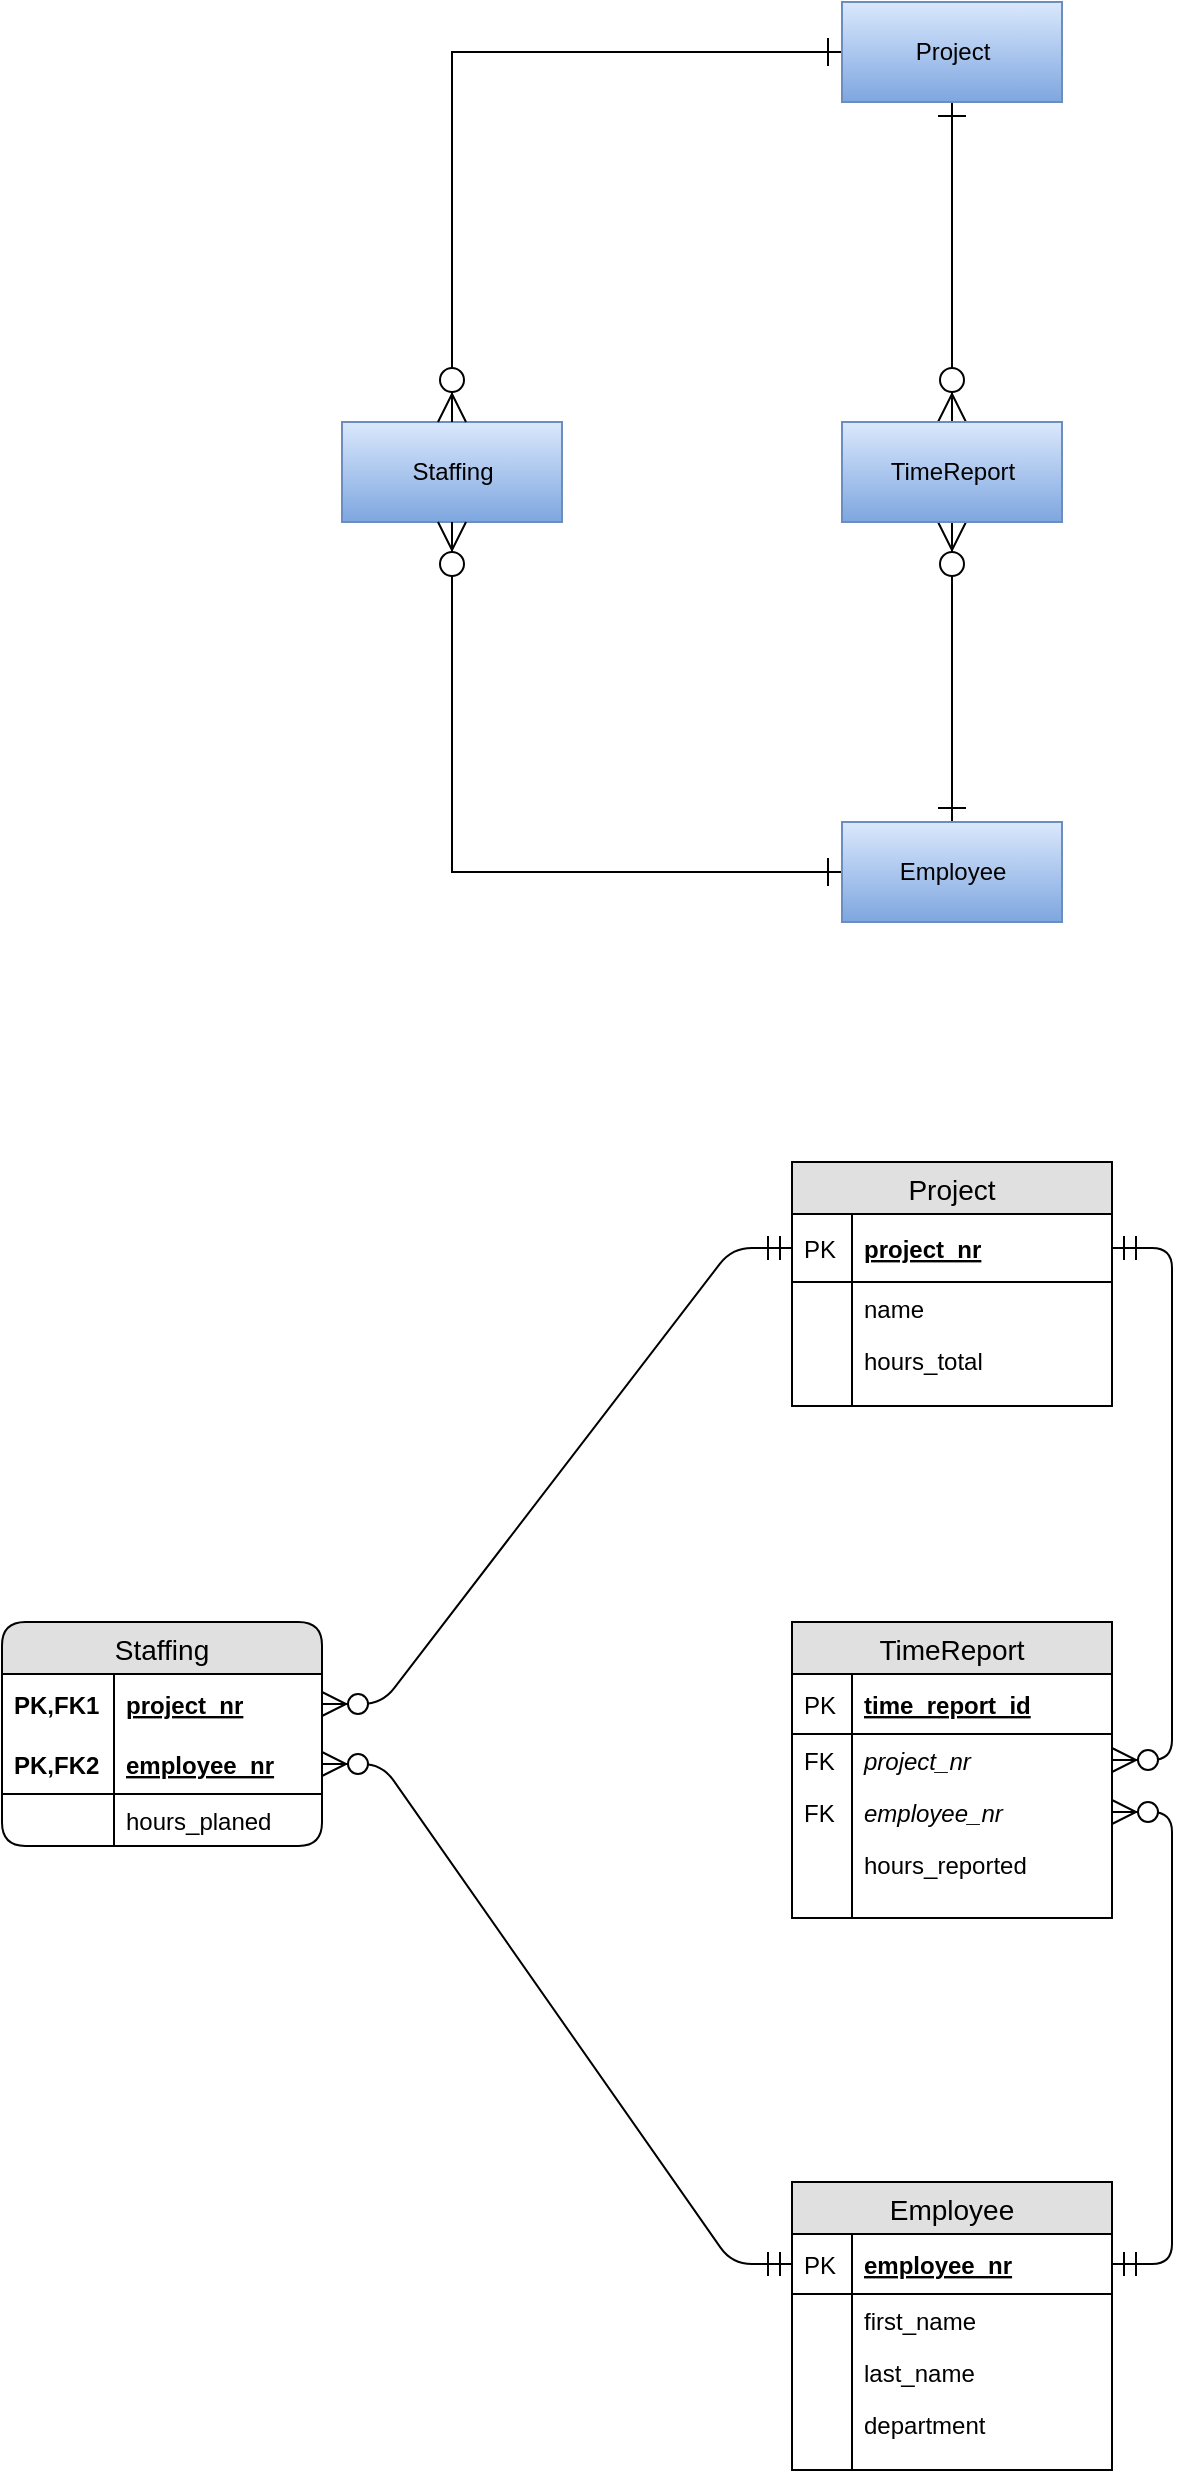 <mxfile version="12.2.2" pages="1"><diagram id="cceZRB-0a-YVU4c29jW8" name="Page-1"><mxGraphModel dx="446" dy="689" grid="1" gridSize="10" guides="1" tooltips="1" connect="1" arrows="1" fold="1" page="1" pageScale="1" pageWidth="827" pageHeight="1169" math="0" shadow="0"><root><mxCell id="0"/><mxCell id="1" parent="0"/><mxCell id="OhaSSSuciWCJd014aQVg-2" value="Staffing" style="html=1;gradientColor=#7ea6e0;fillColor=#dae8fc;strokeColor=#6c8ebf;" vertex="1" parent="1"><mxGeometry x="280" y="320" width="110" height="50" as="geometry"/></mxCell><mxCell id="OhaSSSuciWCJd014aQVg-8" style="edgeStyle=orthogonalEdgeStyle;rounded=0;orthogonalLoop=1;jettySize=auto;html=1;exitX=0.5;exitY=0;exitDx=0;exitDy=0;entryX=0.5;entryY=1;entryDx=0;entryDy=0;startArrow=ERone;startFill=0;startSize=12;endArrow=ERzeroToMany;endFill=1;endSize=12;" edge="1" parent="1" source="OhaSSSuciWCJd014aQVg-3" target="OhaSSSuciWCJd014aQVg-5"><mxGeometry relative="1" as="geometry"/></mxCell><mxCell id="OhaSSSuciWCJd014aQVg-9" style="edgeStyle=orthogonalEdgeStyle;rounded=0;orthogonalLoop=1;jettySize=auto;html=1;exitX=0;exitY=0.5;exitDx=0;exitDy=0;entryX=0.5;entryY=1;entryDx=0;entryDy=0;startArrow=ERone;startFill=0;startSize=12;endArrow=ERzeroToMany;endFill=1;endSize=12;" edge="1" parent="1" source="OhaSSSuciWCJd014aQVg-3" target="OhaSSSuciWCJd014aQVg-2"><mxGeometry relative="1" as="geometry"/></mxCell><mxCell id="OhaSSSuciWCJd014aQVg-3" value="Employee" style="html=1;gradientColor=#7ea6e0;fillColor=#dae8fc;strokeColor=#6c8ebf;" vertex="1" parent="1"><mxGeometry x="530" y="520" width="110" height="50" as="geometry"/></mxCell><mxCell id="OhaSSSuciWCJd014aQVg-6" style="edgeStyle=orthogonalEdgeStyle;rounded=0;orthogonalLoop=1;jettySize=auto;html=1;exitX=0.5;exitY=1;exitDx=0;exitDy=0;entryX=0.5;entryY=0;entryDx=0;entryDy=0;endArrow=ERzeroToMany;endFill=1;endSize=12;startArrow=ERone;startFill=0;startSize=12;" edge="1" parent="1" source="OhaSSSuciWCJd014aQVg-4" target="OhaSSSuciWCJd014aQVg-5"><mxGeometry relative="1" as="geometry"/></mxCell><mxCell id="OhaSSSuciWCJd014aQVg-7" style="edgeStyle=orthogonalEdgeStyle;rounded=0;orthogonalLoop=1;jettySize=auto;html=1;exitX=0;exitY=0.5;exitDx=0;exitDy=0;startArrow=ERone;startFill=0;startSize=12;endArrow=ERzeroToMany;endFill=1;endSize=12;" edge="1" parent="1" source="OhaSSSuciWCJd014aQVg-4" target="OhaSSSuciWCJd014aQVg-2"><mxGeometry relative="1" as="geometry"/></mxCell><mxCell id="OhaSSSuciWCJd014aQVg-4" value="Project" style="html=1;gradientColor=#7ea6e0;fillColor=#dae8fc;strokeColor=#6c8ebf;" vertex="1" parent="1"><mxGeometry x="530" y="110" width="110" height="50" as="geometry"/></mxCell><mxCell id="OhaSSSuciWCJd014aQVg-5" value="TimeReport" style="html=1;gradientColor=#7ea6e0;fillColor=#dae8fc;strokeColor=#6c8ebf;" vertex="1" parent="1"><mxGeometry x="530" y="320" width="110" height="50" as="geometry"/></mxCell><mxCell id="OhaSSSuciWCJd014aQVg-10" value="Project" style="swimlane;fontStyle=0;childLayout=stackLayout;horizontal=1;startSize=26;fillColor=#e0e0e0;horizontalStack=0;resizeParent=1;resizeParentMax=0;resizeLast=0;collapsible=1;marginBottom=0;swimlaneFillColor=#ffffff;align=center;fontSize=14;" vertex="1" parent="1"><mxGeometry x="505" y="690" width="160" height="122" as="geometry"/></mxCell><mxCell id="OhaSSSuciWCJd014aQVg-11" value="project_nr" style="shape=partialRectangle;top=0;left=0;right=0;bottom=1;align=left;verticalAlign=middle;fillColor=none;spacingLeft=34;spacingRight=4;overflow=hidden;rotatable=0;points=[[0,0.5],[1,0.5]];portConstraint=eastwest;dropTarget=0;fontStyle=5;fontSize=12;" vertex="1" parent="OhaSSSuciWCJd014aQVg-10"><mxGeometry y="26" width="160" height="34" as="geometry"/></mxCell><mxCell id="OhaSSSuciWCJd014aQVg-12" value="PK" style="shape=partialRectangle;top=0;left=0;bottom=0;fillColor=none;align=left;verticalAlign=middle;spacingLeft=4;spacingRight=4;overflow=hidden;rotatable=0;points=[];portConstraint=eastwest;part=1;fontSize=12;" vertex="1" connectable="0" parent="OhaSSSuciWCJd014aQVg-11"><mxGeometry width="30" height="34" as="geometry"/></mxCell><mxCell id="OhaSSSuciWCJd014aQVg-13" value="name" style="shape=partialRectangle;top=0;left=0;right=0;bottom=0;align=left;verticalAlign=top;fillColor=none;spacingLeft=34;spacingRight=4;overflow=hidden;rotatable=0;points=[[0,0.5],[1,0.5]];portConstraint=eastwest;dropTarget=0;fontSize=12;" vertex="1" parent="OhaSSSuciWCJd014aQVg-10"><mxGeometry y="60" width="160" height="26" as="geometry"/></mxCell><mxCell id="OhaSSSuciWCJd014aQVg-14" value="" style="shape=partialRectangle;top=0;left=0;bottom=0;fillColor=none;align=left;verticalAlign=top;spacingLeft=4;spacingRight=4;overflow=hidden;rotatable=0;points=[];portConstraint=eastwest;part=1;fontSize=12;" vertex="1" connectable="0" parent="OhaSSSuciWCJd014aQVg-13"><mxGeometry width="30" height="26" as="geometry"/></mxCell><mxCell id="OhaSSSuciWCJd014aQVg-15" value="hours_total" style="shape=partialRectangle;top=0;left=0;right=0;bottom=0;align=left;verticalAlign=top;fillColor=none;spacingLeft=34;spacingRight=4;overflow=hidden;rotatable=0;points=[[0,0.5],[1,0.5]];portConstraint=eastwest;dropTarget=0;fontSize=12;" vertex="1" parent="OhaSSSuciWCJd014aQVg-10"><mxGeometry y="86" width="160" height="26" as="geometry"/></mxCell><mxCell id="OhaSSSuciWCJd014aQVg-16" value="" style="shape=partialRectangle;top=0;left=0;bottom=0;fillColor=none;align=left;verticalAlign=top;spacingLeft=4;spacingRight=4;overflow=hidden;rotatable=0;points=[];portConstraint=eastwest;part=1;fontSize=12;" vertex="1" connectable="0" parent="OhaSSSuciWCJd014aQVg-15"><mxGeometry width="30" height="26" as="geometry"/></mxCell><mxCell id="OhaSSSuciWCJd014aQVg-19" value="" style="shape=partialRectangle;top=0;left=0;right=0;bottom=0;align=left;verticalAlign=top;fillColor=none;spacingLeft=34;spacingRight=4;overflow=hidden;rotatable=0;points=[[0,0.5],[1,0.5]];portConstraint=eastwest;dropTarget=0;fontSize=12;" vertex="1" parent="OhaSSSuciWCJd014aQVg-10"><mxGeometry y="112" width="160" height="10" as="geometry"/></mxCell><mxCell id="OhaSSSuciWCJd014aQVg-20" value="" style="shape=partialRectangle;top=0;left=0;bottom=0;fillColor=none;align=left;verticalAlign=top;spacingLeft=4;spacingRight=4;overflow=hidden;rotatable=0;points=[];portConstraint=eastwest;part=1;fontSize=12;" vertex="1" connectable="0" parent="OhaSSSuciWCJd014aQVg-19"><mxGeometry width="30" height="10" as="geometry"/></mxCell><mxCell id="OhaSSSuciWCJd014aQVg-21" value="TimeReport" style="swimlane;fontStyle=0;childLayout=stackLayout;horizontal=1;startSize=26;fillColor=#e0e0e0;horizontalStack=0;resizeParent=1;resizeParentMax=0;resizeLast=0;collapsible=1;marginBottom=0;swimlaneFillColor=#ffffff;align=center;fontSize=14;" vertex="1" parent="1"><mxGeometry x="505" y="920" width="160" height="148" as="geometry"/></mxCell><mxCell id="OhaSSSuciWCJd014aQVg-22" value="time_report_id" style="shape=partialRectangle;top=0;left=0;right=0;bottom=1;align=left;verticalAlign=middle;fillColor=none;spacingLeft=34;spacingRight=4;overflow=hidden;rotatable=0;points=[[0,0.5],[1,0.5]];portConstraint=eastwest;dropTarget=0;fontStyle=5;fontSize=12;" vertex="1" parent="OhaSSSuciWCJd014aQVg-21"><mxGeometry y="26" width="160" height="30" as="geometry"/></mxCell><mxCell id="OhaSSSuciWCJd014aQVg-23" value="PK" style="shape=partialRectangle;top=0;left=0;bottom=0;fillColor=none;align=left;verticalAlign=middle;spacingLeft=4;spacingRight=4;overflow=hidden;rotatable=0;points=[];portConstraint=eastwest;part=1;fontSize=12;" vertex="1" connectable="0" parent="OhaSSSuciWCJd014aQVg-22"><mxGeometry width="30" height="30" as="geometry"/></mxCell><mxCell id="OhaSSSuciWCJd014aQVg-24" value="project_nr" style="shape=partialRectangle;top=0;left=0;right=0;bottom=0;align=left;verticalAlign=top;fillColor=none;spacingLeft=34;spacingRight=4;overflow=hidden;rotatable=0;points=[[0,0.5],[1,0.5]];portConstraint=eastwest;dropTarget=0;fontSize=12;fontStyle=2" vertex="1" parent="OhaSSSuciWCJd014aQVg-21"><mxGeometry y="56" width="160" height="26" as="geometry"/></mxCell><mxCell id="OhaSSSuciWCJd014aQVg-25" value="FK" style="shape=partialRectangle;top=0;left=0;bottom=0;fillColor=none;align=left;verticalAlign=top;spacingLeft=4;spacingRight=4;overflow=hidden;rotatable=0;points=[];portConstraint=eastwest;part=1;fontSize=12;" vertex="1" connectable="0" parent="OhaSSSuciWCJd014aQVg-24"><mxGeometry width="30" height="26" as="geometry"/></mxCell><mxCell id="OhaSSSuciWCJd014aQVg-26" value="employee_nr" style="shape=partialRectangle;top=0;left=0;right=0;bottom=0;align=left;verticalAlign=top;fillColor=none;spacingLeft=34;spacingRight=4;overflow=hidden;rotatable=0;points=[[0,0.5],[1,0.5]];portConstraint=eastwest;dropTarget=0;fontSize=12;fontStyle=2" vertex="1" parent="OhaSSSuciWCJd014aQVg-21"><mxGeometry y="82" width="160" height="26" as="geometry"/></mxCell><mxCell id="OhaSSSuciWCJd014aQVg-27" value="FK" style="shape=partialRectangle;top=0;left=0;bottom=0;fillColor=none;align=left;verticalAlign=top;spacingLeft=4;spacingRight=4;overflow=hidden;rotatable=0;points=[];portConstraint=eastwest;part=1;fontSize=12;" vertex="1" connectable="0" parent="OhaSSSuciWCJd014aQVg-26"><mxGeometry width="30" height="26" as="geometry"/></mxCell><mxCell id="OhaSSSuciWCJd014aQVg-28" value="hours_reported" style="shape=partialRectangle;top=0;left=0;right=0;bottom=0;align=left;verticalAlign=top;fillColor=none;spacingLeft=34;spacingRight=4;overflow=hidden;rotatable=0;points=[[0,0.5],[1,0.5]];portConstraint=eastwest;dropTarget=0;fontSize=12;" vertex="1" parent="OhaSSSuciWCJd014aQVg-21"><mxGeometry y="108" width="160" height="26" as="geometry"/></mxCell><mxCell id="OhaSSSuciWCJd014aQVg-29" value="" style="shape=partialRectangle;top=0;left=0;bottom=0;fillColor=none;align=left;verticalAlign=top;spacingLeft=4;spacingRight=4;overflow=hidden;rotatable=0;points=[];portConstraint=eastwest;part=1;fontSize=12;" vertex="1" connectable="0" parent="OhaSSSuciWCJd014aQVg-28"><mxGeometry width="30" height="26" as="geometry"/></mxCell><mxCell id="OhaSSSuciWCJd014aQVg-30" value="" style="shape=partialRectangle;top=0;left=0;right=0;bottom=0;align=left;verticalAlign=top;fillColor=none;spacingLeft=34;spacingRight=4;overflow=hidden;rotatable=0;points=[[0,0.5],[1,0.5]];portConstraint=eastwest;dropTarget=0;fontSize=12;" vertex="1" parent="OhaSSSuciWCJd014aQVg-21"><mxGeometry y="134" width="160" height="14" as="geometry"/></mxCell><mxCell id="OhaSSSuciWCJd014aQVg-31" value="" style="shape=partialRectangle;top=0;left=0;bottom=0;fillColor=none;align=left;verticalAlign=top;spacingLeft=4;spacingRight=4;overflow=hidden;rotatable=0;points=[];portConstraint=eastwest;part=1;fontSize=12;" vertex="1" connectable="0" parent="OhaSSSuciWCJd014aQVg-30"><mxGeometry width="30" height="14" as="geometry"/></mxCell><mxCell id="OhaSSSuciWCJd014aQVg-43" value="Employee" style="swimlane;fontStyle=0;childLayout=stackLayout;horizontal=1;startSize=26;fillColor=#e0e0e0;horizontalStack=0;resizeParent=1;resizeParentMax=0;resizeLast=0;collapsible=1;marginBottom=0;swimlaneFillColor=#ffffff;align=center;fontSize=14;" vertex="1" parent="1"><mxGeometry x="505" y="1200" width="160" height="144" as="geometry"/></mxCell><mxCell id="OhaSSSuciWCJd014aQVg-44" value="employee_nr" style="shape=partialRectangle;top=0;left=0;right=0;bottom=1;align=left;verticalAlign=middle;fillColor=none;spacingLeft=34;spacingRight=4;overflow=hidden;rotatable=0;points=[[0,0.5],[1,0.5]];portConstraint=eastwest;dropTarget=0;fontStyle=5;fontSize=12;" vertex="1" parent="OhaSSSuciWCJd014aQVg-43"><mxGeometry y="26" width="160" height="30" as="geometry"/></mxCell><mxCell id="OhaSSSuciWCJd014aQVg-45" value="PK" style="shape=partialRectangle;top=0;left=0;bottom=0;fillColor=none;align=left;verticalAlign=middle;spacingLeft=4;spacingRight=4;overflow=hidden;rotatable=0;points=[];portConstraint=eastwest;part=1;fontSize=12;" vertex="1" connectable="0" parent="OhaSSSuciWCJd014aQVg-44"><mxGeometry width="30" height="30" as="geometry"/></mxCell><mxCell id="OhaSSSuciWCJd014aQVg-46" value="first_name" style="shape=partialRectangle;top=0;left=0;right=0;bottom=0;align=left;verticalAlign=top;fillColor=none;spacingLeft=34;spacingRight=4;overflow=hidden;rotatable=0;points=[[0,0.5],[1,0.5]];portConstraint=eastwest;dropTarget=0;fontSize=12;" vertex="1" parent="OhaSSSuciWCJd014aQVg-43"><mxGeometry y="56" width="160" height="26" as="geometry"/></mxCell><mxCell id="OhaSSSuciWCJd014aQVg-47" value="" style="shape=partialRectangle;top=0;left=0;bottom=0;fillColor=none;align=left;verticalAlign=top;spacingLeft=4;spacingRight=4;overflow=hidden;rotatable=0;points=[];portConstraint=eastwest;part=1;fontSize=12;" vertex="1" connectable="0" parent="OhaSSSuciWCJd014aQVg-46"><mxGeometry width="30" height="26" as="geometry"/></mxCell><mxCell id="OhaSSSuciWCJd014aQVg-48" value="last_name" style="shape=partialRectangle;top=0;left=0;right=0;bottom=0;align=left;verticalAlign=top;fillColor=none;spacingLeft=34;spacingRight=4;overflow=hidden;rotatable=0;points=[[0,0.5],[1,0.5]];portConstraint=eastwest;dropTarget=0;fontSize=12;" vertex="1" parent="OhaSSSuciWCJd014aQVg-43"><mxGeometry y="82" width="160" height="26" as="geometry"/></mxCell><mxCell id="OhaSSSuciWCJd014aQVg-49" value="" style="shape=partialRectangle;top=0;left=0;bottom=0;fillColor=none;align=left;verticalAlign=top;spacingLeft=4;spacingRight=4;overflow=hidden;rotatable=0;points=[];portConstraint=eastwest;part=1;fontSize=12;" vertex="1" connectable="0" parent="OhaSSSuciWCJd014aQVg-48"><mxGeometry width="30" height="26" as="geometry"/></mxCell><mxCell id="OhaSSSuciWCJd014aQVg-50" value="department" style="shape=partialRectangle;top=0;left=0;right=0;bottom=0;align=left;verticalAlign=top;fillColor=none;spacingLeft=34;spacingRight=4;overflow=hidden;rotatable=0;points=[[0,0.5],[1,0.5]];portConstraint=eastwest;dropTarget=0;fontSize=12;" vertex="1" parent="OhaSSSuciWCJd014aQVg-43"><mxGeometry y="108" width="160" height="26" as="geometry"/></mxCell><mxCell id="OhaSSSuciWCJd014aQVg-51" value="" style="shape=partialRectangle;top=0;left=0;bottom=0;fillColor=none;align=left;verticalAlign=top;spacingLeft=4;spacingRight=4;overflow=hidden;rotatable=0;points=[];portConstraint=eastwest;part=1;fontSize=12;" vertex="1" connectable="0" parent="OhaSSSuciWCJd014aQVg-50"><mxGeometry width="30" height="26" as="geometry"/></mxCell><mxCell id="OhaSSSuciWCJd014aQVg-52" value="" style="shape=partialRectangle;top=0;left=0;right=0;bottom=0;align=left;verticalAlign=top;fillColor=none;spacingLeft=34;spacingRight=4;overflow=hidden;rotatable=0;points=[[0,0.5],[1,0.5]];portConstraint=eastwest;dropTarget=0;fontSize=12;" vertex="1" parent="OhaSSSuciWCJd014aQVg-43"><mxGeometry y="134" width="160" height="10" as="geometry"/></mxCell><mxCell id="OhaSSSuciWCJd014aQVg-53" value="" style="shape=partialRectangle;top=0;left=0;bottom=0;fillColor=none;align=left;verticalAlign=top;spacingLeft=4;spacingRight=4;overflow=hidden;rotatable=0;points=[];portConstraint=eastwest;part=1;fontSize=12;" vertex="1" connectable="0" parent="OhaSSSuciWCJd014aQVg-52"><mxGeometry width="30" height="10" as="geometry"/></mxCell><mxCell id="OhaSSSuciWCJd014aQVg-56" value="Staffing" style="swimlane;fontStyle=0;childLayout=stackLayout;horizontal=1;startSize=26;fillColor=#e0e0e0;horizontalStack=0;resizeParent=1;resizeParentMax=0;resizeLast=0;collapsible=1;marginBottom=0;swimlaneFillColor=#ffffff;align=center;fontSize=14;rounded=1;" vertex="1" parent="1"><mxGeometry x="110" y="920" width="160" height="112" as="geometry"/></mxCell><mxCell id="OhaSSSuciWCJd014aQVg-57" value="project_nr" style="shape=partialRectangle;top=0;left=0;right=0;bottom=0;align=left;verticalAlign=middle;fillColor=none;spacingLeft=60;spacingRight=4;overflow=hidden;rotatable=0;points=[[0,0.5],[1,0.5]];portConstraint=eastwest;dropTarget=0;fontStyle=5;fontSize=12;" vertex="1" parent="OhaSSSuciWCJd014aQVg-56"><mxGeometry y="26" width="160" height="30" as="geometry"/></mxCell><mxCell id="OhaSSSuciWCJd014aQVg-58" value="PK,FK1" style="shape=partialRectangle;fontStyle=1;top=0;left=0;bottom=0;fillColor=none;align=left;verticalAlign=middle;spacingLeft=4;spacingRight=4;overflow=hidden;rotatable=0;points=[];portConstraint=eastwest;part=1;fontSize=12;" vertex="1" connectable="0" parent="OhaSSSuciWCJd014aQVg-57"><mxGeometry width="56" height="30" as="geometry"/></mxCell><mxCell id="OhaSSSuciWCJd014aQVg-59" value="employee_nr" style="shape=partialRectangle;top=0;left=0;right=0;bottom=1;align=left;verticalAlign=middle;fillColor=none;spacingLeft=60;spacingRight=4;overflow=hidden;rotatable=0;points=[[0,0.5],[1,0.5]];portConstraint=eastwest;dropTarget=0;fontStyle=5;fontSize=12;" vertex="1" parent="OhaSSSuciWCJd014aQVg-56"><mxGeometry y="56" width="160" height="30" as="geometry"/></mxCell><mxCell id="OhaSSSuciWCJd014aQVg-60" value="PK,FK2" style="shape=partialRectangle;fontStyle=1;top=0;left=0;bottom=0;fillColor=none;align=left;verticalAlign=middle;spacingLeft=4;spacingRight=4;overflow=hidden;rotatable=0;points=[];portConstraint=eastwest;part=1;fontSize=12;" vertex="1" connectable="0" parent="OhaSSSuciWCJd014aQVg-59"><mxGeometry width="56" height="30" as="geometry"/></mxCell><mxCell id="OhaSSSuciWCJd014aQVg-61" value="hours_planed" style="shape=partialRectangle;top=0;left=0;right=0;bottom=0;align=left;verticalAlign=top;fillColor=none;spacingLeft=60;spacingRight=4;overflow=hidden;rotatable=0;points=[[0,0.5],[1,0.5]];portConstraint=eastwest;dropTarget=0;fontSize=12;" vertex="1" parent="OhaSSSuciWCJd014aQVg-56"><mxGeometry y="86" width="160" height="26" as="geometry"/></mxCell><mxCell id="OhaSSSuciWCJd014aQVg-62" value="" style="shape=partialRectangle;top=0;left=0;bottom=0;fillColor=none;align=left;verticalAlign=top;spacingLeft=4;spacingRight=4;overflow=hidden;rotatable=0;points=[];portConstraint=eastwest;part=1;fontSize=12;" vertex="1" connectable="0" parent="OhaSSSuciWCJd014aQVg-61"><mxGeometry width="56" height="26" as="geometry"/></mxCell><mxCell id="OhaSSSuciWCJd014aQVg-63" value="" style="edgeStyle=entityRelationEdgeStyle;fontSize=12;html=1;endArrow=ERzeroToMany;startArrow=ERmandOne;endSize=10;startSize=10;" edge="1" parent="1" source="OhaSSSuciWCJd014aQVg-11" target="OhaSSSuciWCJd014aQVg-57"><mxGeometry width="100" height="100" relative="1" as="geometry"><mxPoint x="300" y="1132" as="sourcePoint"/><mxPoint x="360" y="950" as="targetPoint"/></mxGeometry></mxCell><mxCell id="OhaSSSuciWCJd014aQVg-64" value="" style="edgeStyle=entityRelationEdgeStyle;fontSize=12;html=1;endArrow=ERzeroToMany;startArrow=ERmandOne;endSize=10;startSize=10;" edge="1" parent="1" source="OhaSSSuciWCJd014aQVg-44" target="OhaSSSuciWCJd014aQVg-59"><mxGeometry width="100" height="100" relative="1" as="geometry"><mxPoint x="290" y="1120" as="sourcePoint"/><mxPoint x="390" y="1020" as="targetPoint"/></mxGeometry></mxCell><mxCell id="OhaSSSuciWCJd014aQVg-65" value="" style="edgeStyle=entityRelationEdgeStyle;fontSize=12;html=1;endArrow=ERzeroToMany;startArrow=ERmandOne;endSize=10;startSize=10;" edge="1" parent="1" source="OhaSSSuciWCJd014aQVg-11" target="OhaSSSuciWCJd014aQVg-24"><mxGeometry width="100" height="100" relative="1" as="geometry"><mxPoint x="690" y="900" as="sourcePoint"/><mxPoint x="790" y="800" as="targetPoint"/></mxGeometry></mxCell><mxCell id="OhaSSSuciWCJd014aQVg-66" value="" style="edgeStyle=entityRelationEdgeStyle;fontSize=12;html=1;endArrow=ERzeroToMany;startArrow=ERmandOne;endSize=10;startSize=10;" edge="1" parent="1" source="OhaSSSuciWCJd014aQVg-44" target="OhaSSSuciWCJd014aQVg-26"><mxGeometry width="100" height="100" relative="1" as="geometry"><mxPoint x="680" y="1140" as="sourcePoint"/><mxPoint x="760" y="1090" as="targetPoint"/></mxGeometry></mxCell></root></mxGraphModel></diagram></mxfile>